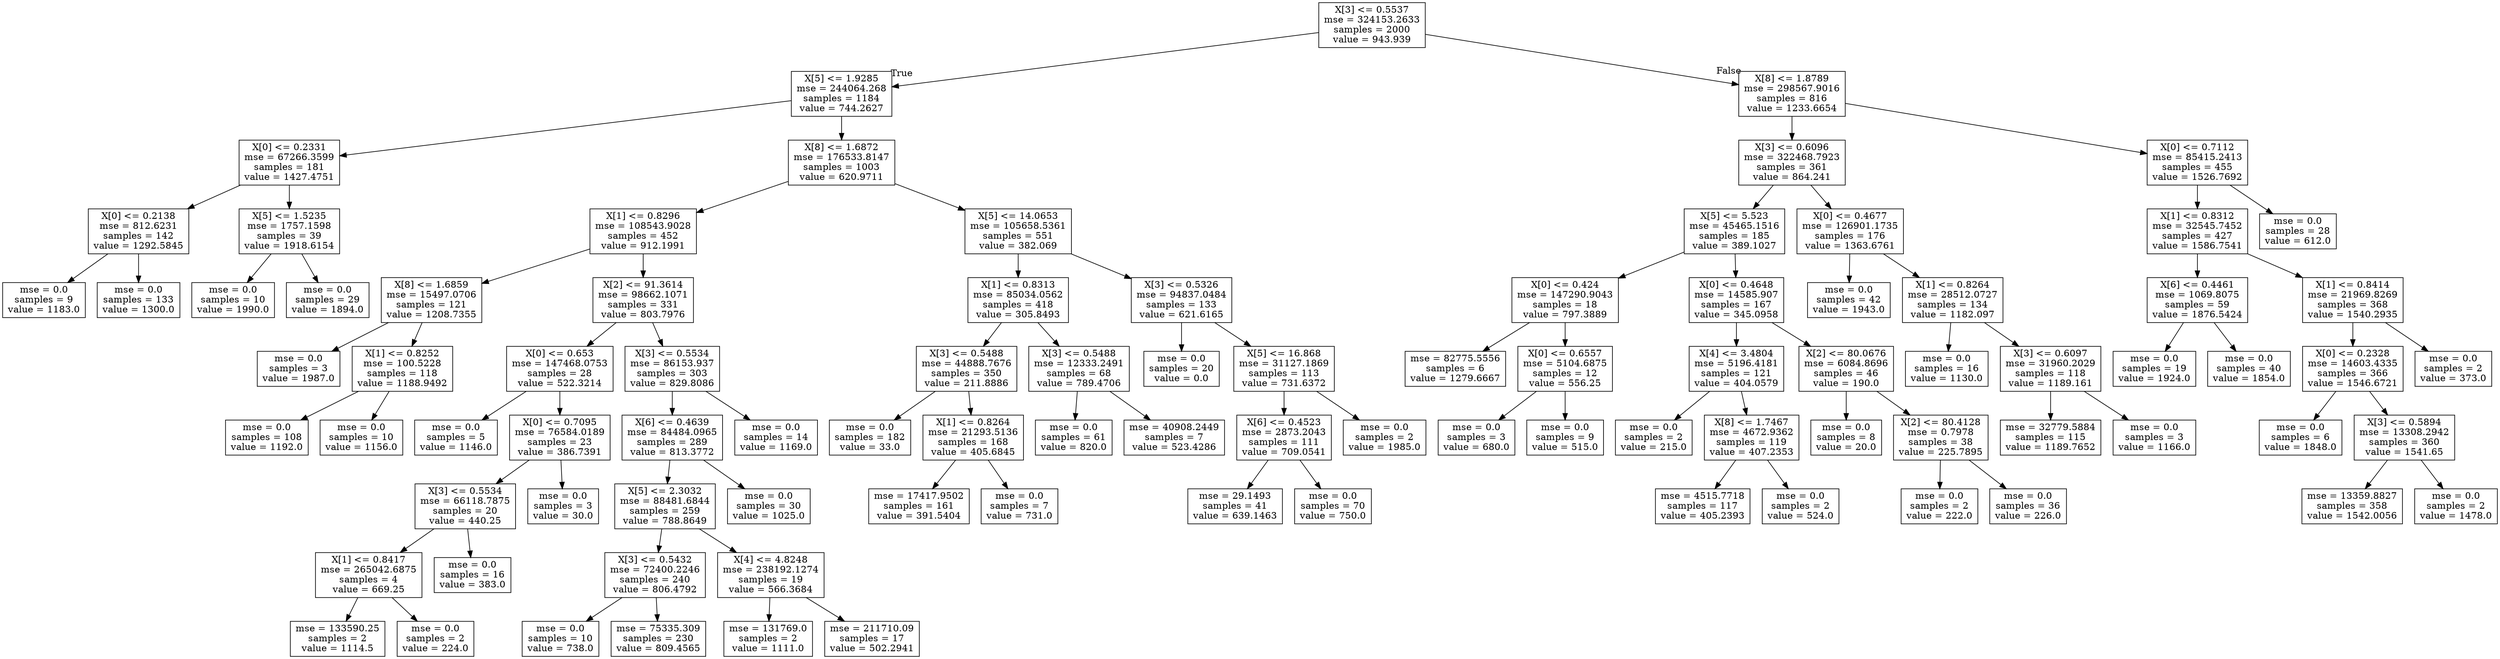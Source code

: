 digraph Tree {
node [shape=box] ;
0 [label="X[3] <= 0.5537\nmse = 324153.2633\nsamples = 2000\nvalue = 943.939"] ;
1 [label="X[5] <= 1.9285\nmse = 244064.268\nsamples = 1184\nvalue = 744.2627"] ;
0 -> 1 [labeldistance=2.5, labelangle=45, headlabel="True"] ;
2 [label="X[0] <= 0.2331\nmse = 67266.3599\nsamples = 181\nvalue = 1427.4751"] ;
1 -> 2 ;
3 [label="X[0] <= 0.2138\nmse = 812.6231\nsamples = 142\nvalue = 1292.5845"] ;
2 -> 3 ;
4 [label="mse = 0.0\nsamples = 9\nvalue = 1183.0"] ;
3 -> 4 ;
5 [label="mse = 0.0\nsamples = 133\nvalue = 1300.0"] ;
3 -> 5 ;
6 [label="X[5] <= 1.5235\nmse = 1757.1598\nsamples = 39\nvalue = 1918.6154"] ;
2 -> 6 ;
7 [label="mse = 0.0\nsamples = 10\nvalue = 1990.0"] ;
6 -> 7 ;
8 [label="mse = 0.0\nsamples = 29\nvalue = 1894.0"] ;
6 -> 8 ;
9 [label="X[8] <= 1.6872\nmse = 176533.8147\nsamples = 1003\nvalue = 620.9711"] ;
1 -> 9 ;
10 [label="X[1] <= 0.8296\nmse = 108543.9028\nsamples = 452\nvalue = 912.1991"] ;
9 -> 10 ;
11 [label="X[8] <= 1.6859\nmse = 15497.0706\nsamples = 121\nvalue = 1208.7355"] ;
10 -> 11 ;
12 [label="mse = 0.0\nsamples = 3\nvalue = 1987.0"] ;
11 -> 12 ;
13 [label="X[1] <= 0.8252\nmse = 100.5228\nsamples = 118\nvalue = 1188.9492"] ;
11 -> 13 ;
14 [label="mse = 0.0\nsamples = 108\nvalue = 1192.0"] ;
13 -> 14 ;
15 [label="mse = 0.0\nsamples = 10\nvalue = 1156.0"] ;
13 -> 15 ;
16 [label="X[2] <= 91.3614\nmse = 98662.1071\nsamples = 331\nvalue = 803.7976"] ;
10 -> 16 ;
17 [label="X[0] <= 0.653\nmse = 147468.0753\nsamples = 28\nvalue = 522.3214"] ;
16 -> 17 ;
18 [label="mse = 0.0\nsamples = 5\nvalue = 1146.0"] ;
17 -> 18 ;
19 [label="X[0] <= 0.7095\nmse = 76584.0189\nsamples = 23\nvalue = 386.7391"] ;
17 -> 19 ;
20 [label="X[3] <= 0.5534\nmse = 66118.7875\nsamples = 20\nvalue = 440.25"] ;
19 -> 20 ;
21 [label="X[1] <= 0.8417\nmse = 265042.6875\nsamples = 4\nvalue = 669.25"] ;
20 -> 21 ;
22 [label="mse = 133590.25\nsamples = 2\nvalue = 1114.5"] ;
21 -> 22 ;
23 [label="mse = 0.0\nsamples = 2\nvalue = 224.0"] ;
21 -> 23 ;
24 [label="mse = 0.0\nsamples = 16\nvalue = 383.0"] ;
20 -> 24 ;
25 [label="mse = 0.0\nsamples = 3\nvalue = 30.0"] ;
19 -> 25 ;
26 [label="X[3] <= 0.5534\nmse = 86153.937\nsamples = 303\nvalue = 829.8086"] ;
16 -> 26 ;
27 [label="X[6] <= 0.4639\nmse = 84484.0965\nsamples = 289\nvalue = 813.3772"] ;
26 -> 27 ;
28 [label="X[5] <= 2.3032\nmse = 88481.6844\nsamples = 259\nvalue = 788.8649"] ;
27 -> 28 ;
29 [label="X[3] <= 0.5432\nmse = 72400.2246\nsamples = 240\nvalue = 806.4792"] ;
28 -> 29 ;
30 [label="mse = 0.0\nsamples = 10\nvalue = 738.0"] ;
29 -> 30 ;
31 [label="mse = 75335.309\nsamples = 230\nvalue = 809.4565"] ;
29 -> 31 ;
32 [label="X[4] <= 4.8248\nmse = 238192.1274\nsamples = 19\nvalue = 566.3684"] ;
28 -> 32 ;
33 [label="mse = 131769.0\nsamples = 2\nvalue = 1111.0"] ;
32 -> 33 ;
34 [label="mse = 211710.09\nsamples = 17\nvalue = 502.2941"] ;
32 -> 34 ;
35 [label="mse = 0.0\nsamples = 30\nvalue = 1025.0"] ;
27 -> 35 ;
36 [label="mse = 0.0\nsamples = 14\nvalue = 1169.0"] ;
26 -> 36 ;
37 [label="X[5] <= 14.0653\nmse = 105658.5361\nsamples = 551\nvalue = 382.069"] ;
9 -> 37 ;
38 [label="X[1] <= 0.8313\nmse = 85034.0562\nsamples = 418\nvalue = 305.8493"] ;
37 -> 38 ;
39 [label="X[3] <= 0.5488\nmse = 44888.7676\nsamples = 350\nvalue = 211.8886"] ;
38 -> 39 ;
40 [label="mse = 0.0\nsamples = 182\nvalue = 33.0"] ;
39 -> 40 ;
41 [label="X[1] <= 0.8264\nmse = 21293.5136\nsamples = 168\nvalue = 405.6845"] ;
39 -> 41 ;
42 [label="mse = 17417.9502\nsamples = 161\nvalue = 391.5404"] ;
41 -> 42 ;
43 [label="mse = 0.0\nsamples = 7\nvalue = 731.0"] ;
41 -> 43 ;
44 [label="X[3] <= 0.5488\nmse = 12333.2491\nsamples = 68\nvalue = 789.4706"] ;
38 -> 44 ;
45 [label="mse = 0.0\nsamples = 61\nvalue = 820.0"] ;
44 -> 45 ;
46 [label="mse = 40908.2449\nsamples = 7\nvalue = 523.4286"] ;
44 -> 46 ;
47 [label="X[3] <= 0.5326\nmse = 94837.0484\nsamples = 133\nvalue = 621.6165"] ;
37 -> 47 ;
48 [label="mse = 0.0\nsamples = 20\nvalue = 0.0"] ;
47 -> 48 ;
49 [label="X[5] <= 16.868\nmse = 31127.1869\nsamples = 113\nvalue = 731.6372"] ;
47 -> 49 ;
50 [label="X[6] <= 0.4523\nmse = 2873.2043\nsamples = 111\nvalue = 709.0541"] ;
49 -> 50 ;
51 [label="mse = 29.1493\nsamples = 41\nvalue = 639.1463"] ;
50 -> 51 ;
52 [label="mse = 0.0\nsamples = 70\nvalue = 750.0"] ;
50 -> 52 ;
53 [label="mse = 0.0\nsamples = 2\nvalue = 1985.0"] ;
49 -> 53 ;
54 [label="X[8] <= 1.8789\nmse = 298567.9016\nsamples = 816\nvalue = 1233.6654"] ;
0 -> 54 [labeldistance=2.5, labelangle=-45, headlabel="False"] ;
55 [label="X[3] <= 0.6096\nmse = 322468.7923\nsamples = 361\nvalue = 864.241"] ;
54 -> 55 ;
56 [label="X[5] <= 5.523\nmse = 45465.1516\nsamples = 185\nvalue = 389.1027"] ;
55 -> 56 ;
57 [label="X[0] <= 0.424\nmse = 147290.9043\nsamples = 18\nvalue = 797.3889"] ;
56 -> 57 ;
58 [label="mse = 82775.5556\nsamples = 6\nvalue = 1279.6667"] ;
57 -> 58 ;
59 [label="X[0] <= 0.6557\nmse = 5104.6875\nsamples = 12\nvalue = 556.25"] ;
57 -> 59 ;
60 [label="mse = 0.0\nsamples = 3\nvalue = 680.0"] ;
59 -> 60 ;
61 [label="mse = 0.0\nsamples = 9\nvalue = 515.0"] ;
59 -> 61 ;
62 [label="X[0] <= 0.4648\nmse = 14585.907\nsamples = 167\nvalue = 345.0958"] ;
56 -> 62 ;
63 [label="X[4] <= 3.4804\nmse = 5196.4181\nsamples = 121\nvalue = 404.0579"] ;
62 -> 63 ;
64 [label="mse = 0.0\nsamples = 2\nvalue = 215.0"] ;
63 -> 64 ;
65 [label="X[8] <= 1.7467\nmse = 4672.9362\nsamples = 119\nvalue = 407.2353"] ;
63 -> 65 ;
66 [label="mse = 4515.7718\nsamples = 117\nvalue = 405.2393"] ;
65 -> 66 ;
67 [label="mse = 0.0\nsamples = 2\nvalue = 524.0"] ;
65 -> 67 ;
68 [label="X[2] <= 80.0676\nmse = 6084.8696\nsamples = 46\nvalue = 190.0"] ;
62 -> 68 ;
69 [label="mse = 0.0\nsamples = 8\nvalue = 20.0"] ;
68 -> 69 ;
70 [label="X[2] <= 80.4128\nmse = 0.7978\nsamples = 38\nvalue = 225.7895"] ;
68 -> 70 ;
71 [label="mse = 0.0\nsamples = 2\nvalue = 222.0"] ;
70 -> 71 ;
72 [label="mse = 0.0\nsamples = 36\nvalue = 226.0"] ;
70 -> 72 ;
73 [label="X[0] <= 0.4677\nmse = 126901.1735\nsamples = 176\nvalue = 1363.6761"] ;
55 -> 73 ;
74 [label="mse = 0.0\nsamples = 42\nvalue = 1943.0"] ;
73 -> 74 ;
75 [label="X[1] <= 0.8264\nmse = 28512.0727\nsamples = 134\nvalue = 1182.097"] ;
73 -> 75 ;
76 [label="mse = 0.0\nsamples = 16\nvalue = 1130.0"] ;
75 -> 76 ;
77 [label="X[3] <= 0.6097\nmse = 31960.2029\nsamples = 118\nvalue = 1189.161"] ;
75 -> 77 ;
78 [label="mse = 32779.5884\nsamples = 115\nvalue = 1189.7652"] ;
77 -> 78 ;
79 [label="mse = 0.0\nsamples = 3\nvalue = 1166.0"] ;
77 -> 79 ;
80 [label="X[0] <= 0.7112\nmse = 85415.2413\nsamples = 455\nvalue = 1526.7692"] ;
54 -> 80 ;
81 [label="X[1] <= 0.8312\nmse = 32545.7452\nsamples = 427\nvalue = 1586.7541"] ;
80 -> 81 ;
82 [label="X[6] <= 0.4461\nmse = 1069.8075\nsamples = 59\nvalue = 1876.5424"] ;
81 -> 82 ;
83 [label="mse = 0.0\nsamples = 19\nvalue = 1924.0"] ;
82 -> 83 ;
84 [label="mse = 0.0\nsamples = 40\nvalue = 1854.0"] ;
82 -> 84 ;
85 [label="X[1] <= 0.8414\nmse = 21969.8269\nsamples = 368\nvalue = 1540.2935"] ;
81 -> 85 ;
86 [label="X[0] <= 0.2328\nmse = 14603.4335\nsamples = 366\nvalue = 1546.6721"] ;
85 -> 86 ;
87 [label="mse = 0.0\nsamples = 6\nvalue = 1848.0"] ;
86 -> 87 ;
88 [label="X[3] <= 0.5894\nmse = 13308.2942\nsamples = 360\nvalue = 1541.65"] ;
86 -> 88 ;
89 [label="mse = 13359.8827\nsamples = 358\nvalue = 1542.0056"] ;
88 -> 89 ;
90 [label="mse = 0.0\nsamples = 2\nvalue = 1478.0"] ;
88 -> 90 ;
91 [label="mse = 0.0\nsamples = 2\nvalue = 373.0"] ;
85 -> 91 ;
92 [label="mse = 0.0\nsamples = 28\nvalue = 612.0"] ;
80 -> 92 ;
}